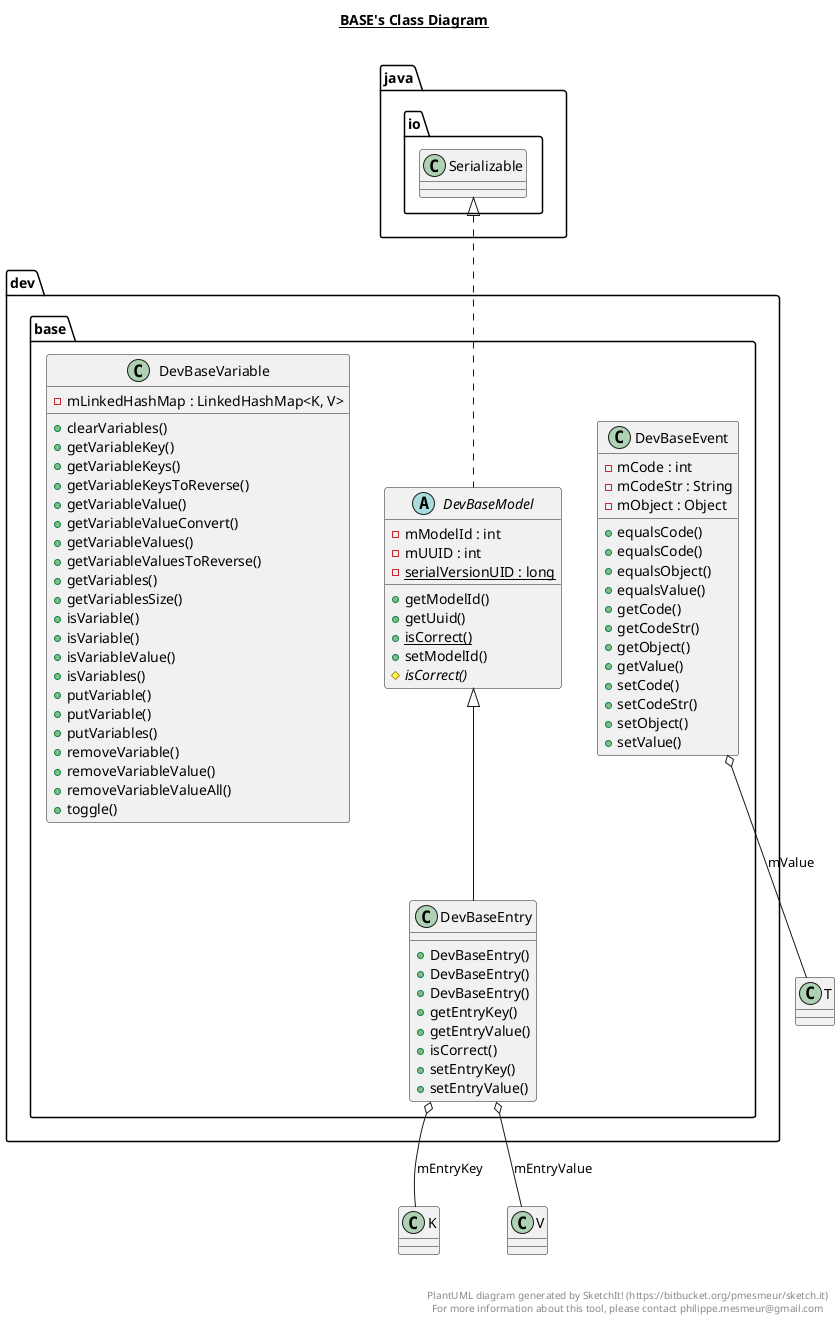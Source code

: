 @startuml

title __BASE's Class Diagram__\n

  namespace dev {
    namespace base {
      class dev.base.DevBaseEntry {
          + DevBaseEntry()
          + DevBaseEntry()
          + DevBaseEntry()
          + getEntryKey()
          + getEntryValue()
          + isCorrect()
          + setEntryKey()
          + setEntryValue()
      }
    }
  }
  

  namespace dev {
    namespace base {
      class dev.base.DevBaseEvent {
          - mCode : int
          - mCodeStr : String
          - mObject : Object
          + equalsCode()
          + equalsCode()
          + equalsObject()
          + equalsValue()
          + getCode()
          + getCodeStr()
          + getObject()
          + getValue()
          + setCode()
          + setCodeStr()
          + setObject()
          + setValue()
      }
    }
  }
  

  namespace dev {
    namespace base {
      abstract class dev.base.DevBaseModel {
          - mModelId : int
          - mUUID : int
          {static} - serialVersionUID : long
          + getModelId()
          + getUuid()
          {static} + isCorrect()
          + setModelId()
          {abstract} # isCorrect()
      }
    }
  }
  

  namespace dev {
    namespace base {
      class dev.base.DevBaseVariable {
          - mLinkedHashMap : LinkedHashMap<K, V>
          + clearVariables()
          + getVariableKey()
          + getVariableKeys()
          + getVariableKeysToReverse()
          + getVariableValue()
          + getVariableValueConvert()
          + getVariableValues()
          + getVariableValuesToReverse()
          + getVariables()
          + getVariablesSize()
          + isVariable()
          + isVariable()
          + isVariableValue()
          + isVariables()
          + putVariable()
          + putVariable()
          + putVariables()
          + removeVariable()
          + removeVariableValue()
          + removeVariableValueAll()
          + toggle()
      }
    }
  }
  

  dev.base.DevBaseEntry -up-|> dev.base.DevBaseModel
  dev.base.DevBaseEntry o-- K : mEntryKey
  dev.base.DevBaseEntry o-- V : mEntryValue
  dev.base.DevBaseEvent o-- T : mValue
  dev.base.DevBaseModel .up.|> java.io.Serializable


right footer


PlantUML diagram generated by SketchIt! (https://bitbucket.org/pmesmeur/sketch.it)
For more information about this tool, please contact philippe.mesmeur@gmail.com
endfooter

@enduml

